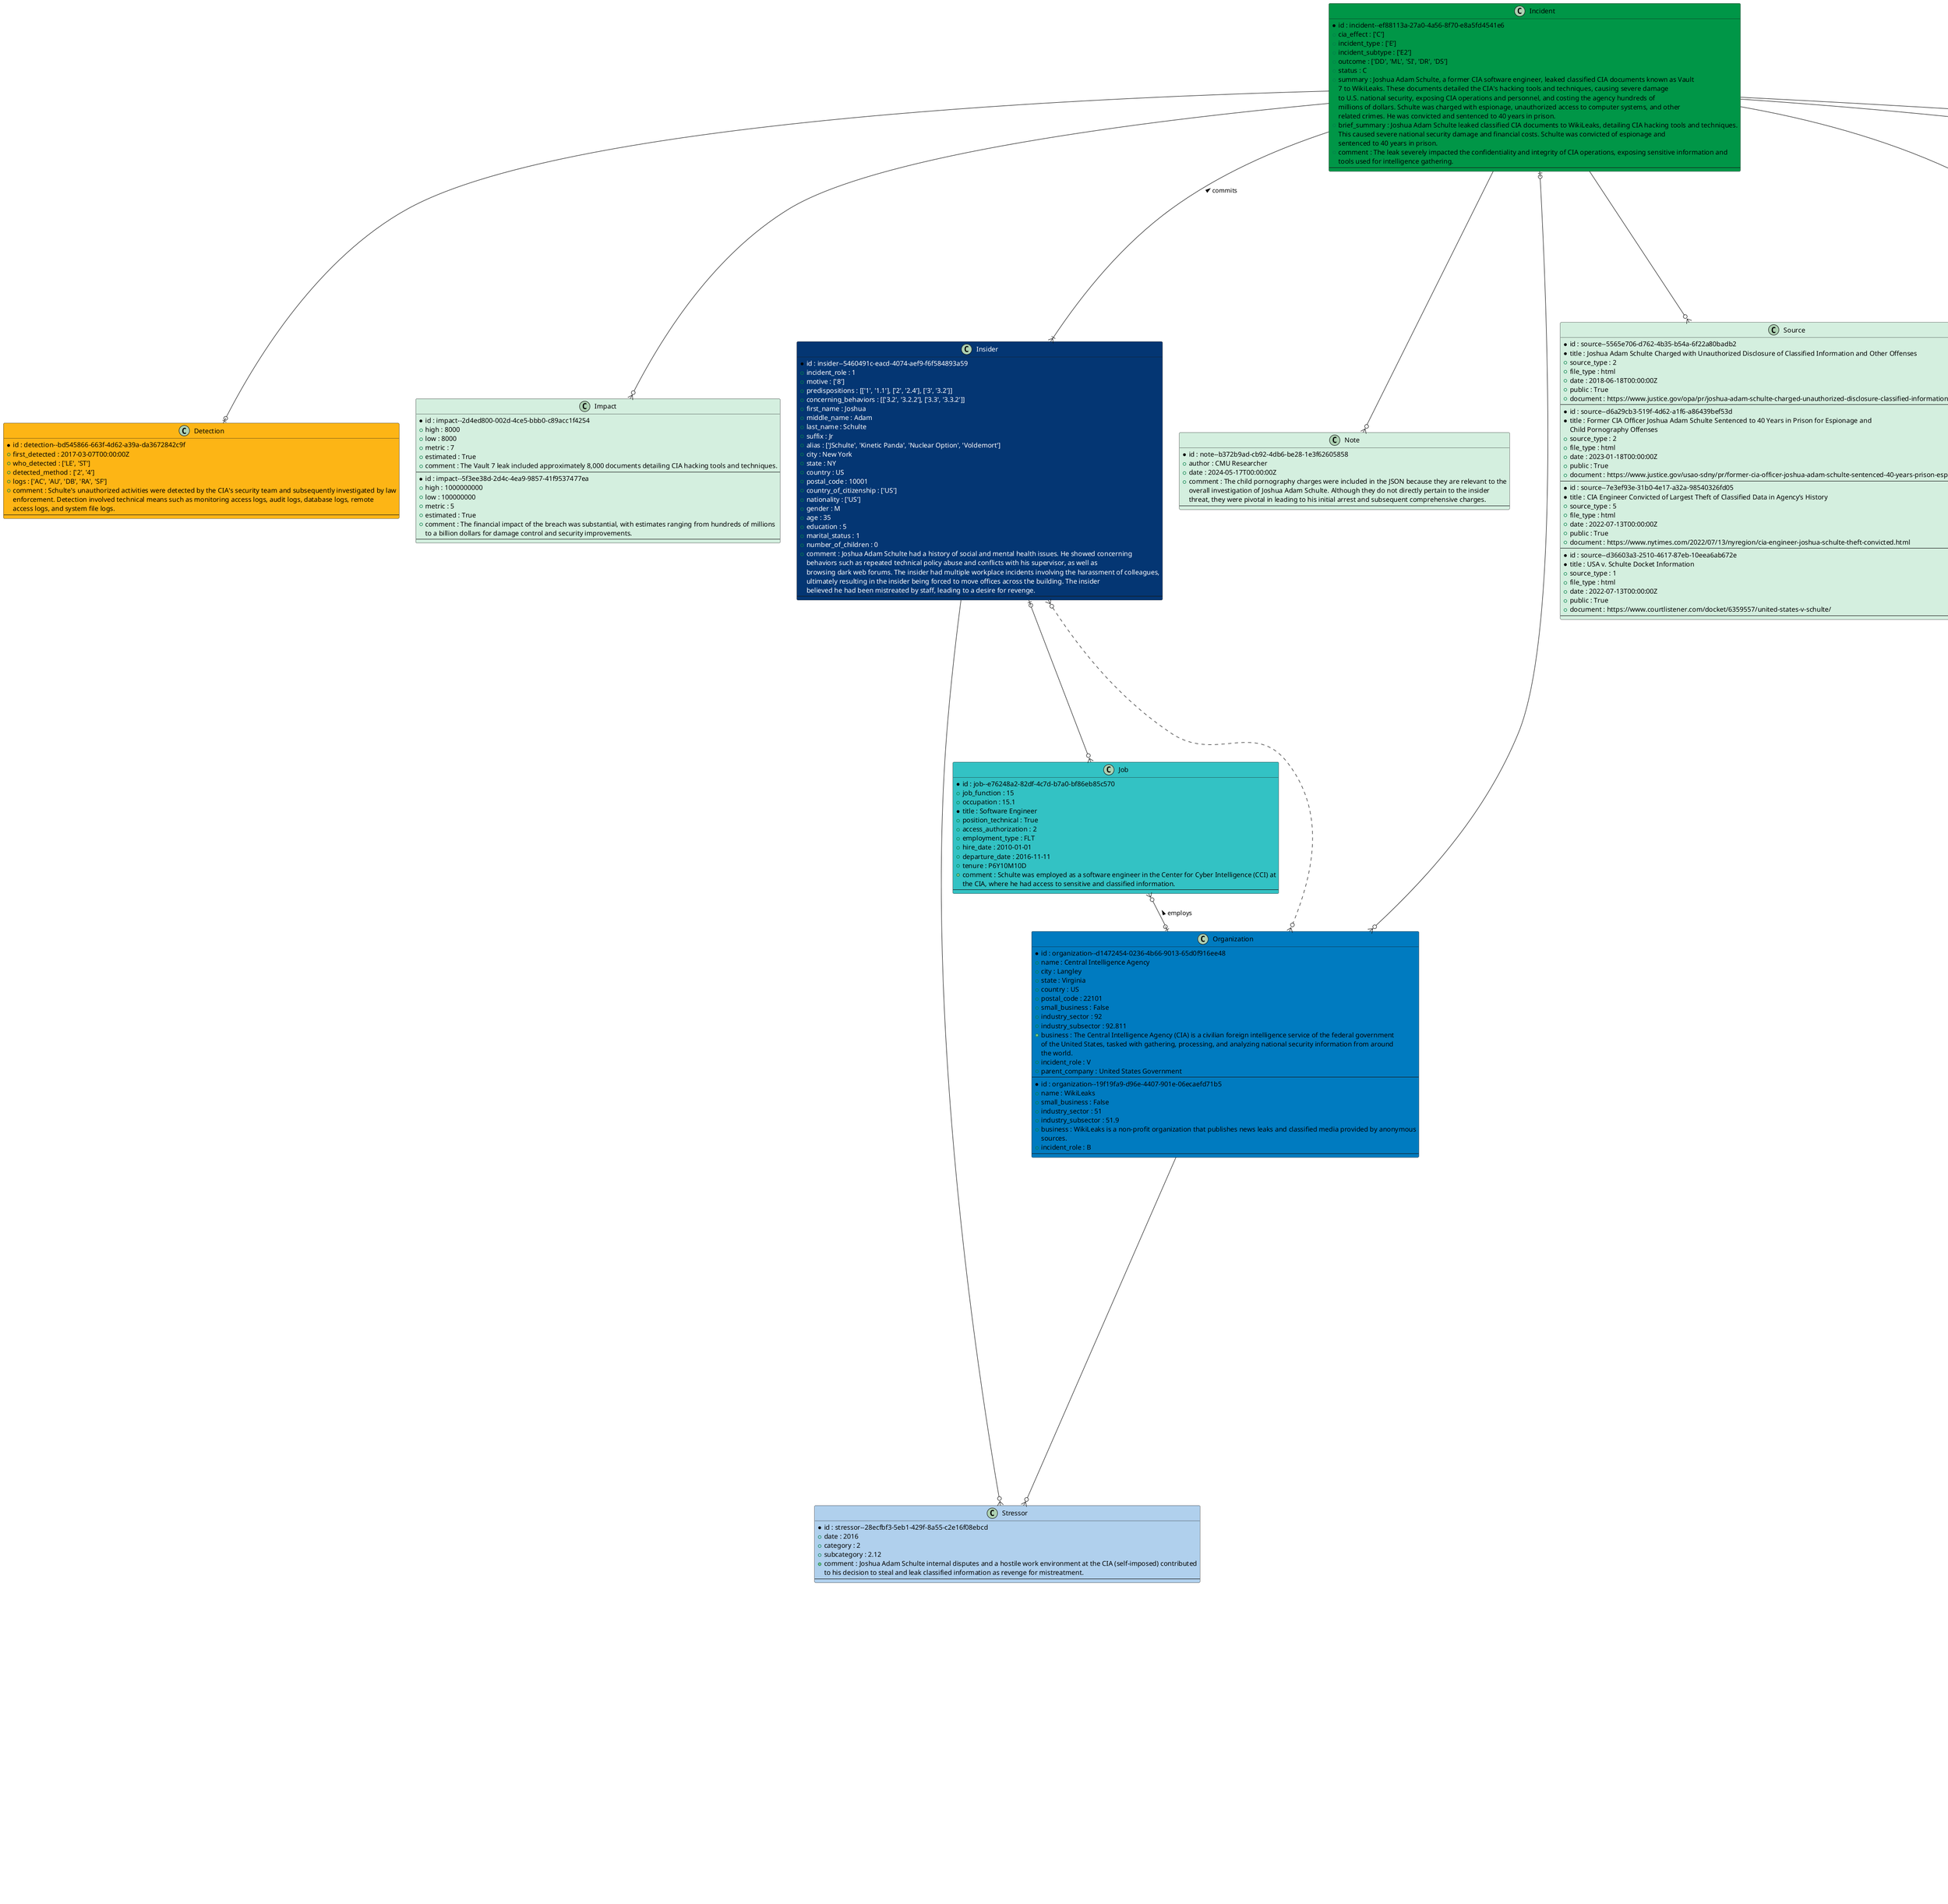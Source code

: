 @startuml Example1

Class Charge #f9b8bd {
* id : charge--2bc9e36b-53c3-44fa-8997-ccb5d8ac9418 
* title : 18 U.S.C. 
+ section : 793(e) 
+ nature_of_offense : Illegal gathering and transmission of national defense information. 
+ count : 3
+ plea : 3 
+ plea_bargain : False
+ disposition : 2 
---
}
Class Charge #f9b8bd {
* id : charge--0572191b-beef-484c-841f-149a9f17fd8f 
* title : 18 U.S.C. 
+ section : 641 
+ nature_of_offense : Theft of government property. 
+ count : 1
+ plea : 3 
+ plea_bargain : False
+ disposition : 2 
---
}
Class Charge #f9b8bd {
* id : charge--868f7fd1-b492-40a4-b21f-f5a31cd5e219 
* title : 18 U.S.C. 
+ section : 1030(a)(1) 
+ nature_of_offense : Unauthorized access to a computer to obtain classified information. 
+ count : 1
+ plea : 3 
+ plea_bargain : False
+ disposition : 2 
---
}
Class Charge #f9b8bd {
* id : charge--d59dd57a-96b5-472f-a788-dcdb30ec5cb6 
* title : 18 U.S.C. 
+ section : 1030(a)(2) 
+ nature_of_offense : Unauthorized access to a computer to obtain information from a department or agency of the 
U.S. 
+ count : 1
+ plea : 3 
+ plea_bargain : False
+ disposition : 2 
---
}
Class Charge #f9b8bd {
* id : charge--cc6be1c8-5c76-4286-84a0-2b456a288c13 
* title : 18 U.S.C. 
+ section : 1030(a)(5)(A) 
+ nature_of_offense : Causing transmission of harmful computer commands. 
+ count : 1
+ plea : 3 
+ plea_bargain : False
+ disposition : 2 
---
}
Class Charge #f9b8bd {
* id : charge--9259e182-5643-4a4d-b078-4bb251fe2595 
* title : 18 U.S.C. 
+ section : 1519 
+ nature_of_offense : Obstruction of justice. 
+ count : 1
+ plea : 3 
+ plea_bargain : False
+ disposition : 2 
---
}
Class Charge #f9b8bd {
* id : charge--10b415ea-7ea6-4068-b394-db1d18349b92 
* title : 18 U.S.C. 
+ section : 2252A(a)(2)(A) 
+ nature_of_offense : Receipt of child pornography. 
+ count : 1
+ plea : 3 
+ plea_bargain : False
+ disposition : 2 
---
}
Class Charge #f9b8bd {
* id : charge--4ded5348-219f-4d74-851e-f7803b49e35e 
* title : 18 U.S.C. 
+ section : 2252A(a)(5)(B) 
+ nature_of_offense : Possession of child pornography. 
+ count : 1
+ plea : 3 
+ plea_bargain : False
+ disposition : 2 
---
}
Class Charge #f9b8bd {
* id : charge--a919f8e3-0674-4269-bc8a-d71a539018e1 
* title : 18 U.S.C. 
+ section : 2252A(a)(1) 
+ nature_of_offense : Transportation of child pornography. 
+ count : 1
+ plea : 3 
+ plea_bargain : False
+ disposition : 2 
---
}
Class CourtCase #f9b8bd {
* id : court-case--0e430311-72ee-4776-be74-3c1969d141c0 
+ case_number : 17 Cr. 548 (PAC) 
+ case_title : USA vs. Schulte 
+ court_country : United States 
+ court_state : New York 
+ court_district : Southern District of New York 
+ court_type : 1 
+ case_type : 2 
+ defendant : ['Joshua Adam Schulte']
+ plaintiff : ['United States of America']
+ comment : This case involved multiple charges against Joshua Adam Schulte, including espionage and unauthorized disclosure of 
classified information to WikiLeaks (known as the Vault 7 leak), computer hacking, unauthorized access to 
CIA computer systems, causing transmission of harmful computer commands, and receipt, possession, and transportation of 
child pornography. 
---
}
Class Detection #FDB515 {
* id : detection--bd545866-663f-4d62-a39a-da3672842c9f 
+ first_detected : 2017-03-07T00:00:00Z 
+ who_detected : ['LE', 'ST']
+ detected_method : ['2', '4']
+ logs : ['AC', 'AU', 'DB', 'RA', 'SF']
+ comment : Schulte's unauthorized activities were detected by the CIA's security team and subsequently investigated by law 
enforcement. Detection involved technical means such as monitoring access logs, audit logs, database logs, remote 
access logs, and system file logs. 
---
}
Class Impact #D4EFDF {
* id : impact--2d4ed800-002d-4ce5-bbb0-c89acc1f4254 
+ high : 8000
+ low : 8000
+ metric : 7 
+ estimated : True
+ comment : The Vault 7 leak included approximately 8,000 documents detailing CIA hacking tools and techniques. 
---
}
Class Impact #D4EFDF {
* id : impact--5f3ee38d-2d4c-4ea9-9857-41f9537477ea 
+ high : 1000000000
+ low : 100000000
+ metric : 5 
+ estimated : True
+ comment : The financial impact of the breach was substantial, with estimates ranging from hundreds of millions 
to a billion dollars for damage control and security improvements. 
---
}
Class Incident #009647 {
* id : incident--ef88113a-27a0-4a56-8f70-e8a5fd4541e6 
+ cia_effect : ['C']
+ incident_type : ['E']
+ incident_subtype : ['E2']
+ outcome : ['DD', 'ML', 'SI', 'DR', 'DS']
+ status : C 
+ summary : Joshua Adam Schulte, a former CIA software engineer, leaked classified CIA documents known as Vault 
7 to WikiLeaks. These documents detailed the CIA's hacking tools and techniques, causing severe damage 
to U.S. national security, exposing CIA operations and personnel, and costing the agency hundreds of 
millions of dollars. Schulte was charged with espionage, unauthorized access to computer systems, and other 
related crimes. He was convicted and sentenced to 40 years in prison. 
+ brief_summary : Joshua Adam Schulte leaked classified CIA documents to WikiLeaks, detailing CIA hacking tools and techniques. 
This caused severe national security damage and financial costs. Schulte was convicted of espionage and 
sentenced to 40 years in prison. 
+ comment : The leak severely impacted the confidentiality and integrity of CIA operations, exposing sensitive information and 
tools used for intelligence gathering. 
---
}
Class Insider #043673;text:white {
* id : insider--5460491c-eacd-4074-aef9-f6f584893a59 
+ incident_role : 1 
+ motive : ['8']
+ predispositions : [['1', '1.1'], ['2', '2.4'], ['3', '3.2']]
+ concerning_behaviors : [['3.2', '3.2.2'], ['3.3', '3.3.2']]
+ first_name : Joshua 
+ middle_name : Adam 
+ last_name : Schulte 
+ suffix : Jr 
+ alias : ['JSchulte', 'Kinetic Panda', 'Nuclear Option', 'Voldemort']
+ city : New York 
+ state : NY 
+ country : US 
+ postal_code : 10001
+ country_of_citizenship : ['US']
+ nationality : ['US']
+ gender : M 
+ age : 35
+ education : 5 
+ marital_status : 1 
+ number_of_children : 0
+ comment : Joshua Adam Schulte had a history of social and mental health issues. He showed concerning 
behaviors such as repeated technical policy abuse and conflicts with his supervisor, as well as 
browsing dark web forums. The insider had multiple workplace incidents involving the harassment of colleagues, 
ultimately resulting in the insider being forced to move offices across the building. The insider 
believed he had been mistreated by staff, leading to a desire for revenge. 
---
}
Class Job #33c2C4 {
* id : job--e76248a2-82df-4c7d-b7a0-bf86eb85c570 
+ job_function : 15 
+ occupation : 15.1 
* title : Software Engineer 
+ position_technical : True
+ access_authorization : 2 
+ employment_type : FLT 
+ hire_date : 2010-01-01 
+ departure_date : 2016-11-11 
+ tenure : P6Y10M10D 
+ comment : Schulte was employed as a software engineer in the Center for Cyber Intelligence (CCI) at 
the CIA, where he had access to sensitive and classified information. 
---
}
Class LegalResponse #f9b8bd {
* id : legal-response--b318c37b-2f76-421f-bf12-0833e836b00c 
+ law_enforcement_contacted : 2017-03-07 
+ insider_arrested : 2017-08-24 
+ insider_charged : 2018-06 
+ insider_pleads : 2018-06 
+ insider_judgment : 2022-07-13 
+ insider_sentenced : 2024-02-01 
+ comment : Joshua Adam Schulte was investigated and charged for multiple offenses, including espionage, unauthorized disclosure of 
classified information (Vault 7 leaks), computer hacking, and possession of child pornography. The judgment date 
is in relation to the charges specifically related to the dissemination of the Stolen CIA 
Files. 
---
}
Class Note #D4EFDF {
* id : note--b372b9ad-cb92-4db6-be28-1e3f62605858 
+ author : CMU Researcher 
+ date : 2024-05-17T00:00:00Z 
+ comment : The child pornography charges were included in the JSON because they are relevant to the 
overall investigation of Joshua Adam Schulte. Although they do not directly pertain to the insider 
threat, they were pivotal in leading to his initial arrest and subsequent comprehensive charges. 
---
}
Class Organization #007BC0 {
* id : organization--d1472454-0236-4b66-9013-65d0f916ee48 
+ name : Central Intelligence Agency 
+ city : Langley 
+ state : Virginia 
+ country : US 
+ postal_code : 22101
+ small_business : False
+ industry_sector : 92 
+ industry_subsector : 92.811 
+ business : The Central Intelligence Agency (CIA) is a civilian foreign intelligence service of the federal government 
of the United States, tasked with gathering, processing, and analyzing national security information from around 
the world. 
+ incident_role : V 
+ parent_company : United States Government 
---
}
Class Organization #007BC0 {
* id : organization--19f19fa9-d96e-4407-901e-06ecaefd71b5 
+ name : WikiLeaks 
+ small_business : False
+ industry_sector : 51 
+ industry_subsector : 51.9 
+ business : WikiLeaks is a non-profit organization that publishes news leaks and classified media provided by anonymous 
sources. 
+ incident_role : B 
---
}
Class Response #EF3A47 {
* id : response--f42fc7ae-48a1-48f9-bf84-0d4b13f7a64c 
+ technical_controls : [['1', '2016-11-01'], ['2', '2016-11-01']]
+ behavioral_controls : [['4', '2016-11-01']]
+ investigated_by : ['4', '7']
+ investigation_events : [['1', '2017-03-07'], ['2', '2017-03-07'], ['3', '2018-06-18']]
+ comment : Schulte left the CIA in November of 2016, before departing from the agency planted a 
service to still allow remote access to government files and databases, which he used to 
access classified information post departure. 
---
}
Class Sentence #f9b8bd {
* id : sentence--21e74a96-ba47-46fe-8338-736ab19552ba 
+ sentence_type : 9 
+ quantity : 40
+ metric : 4 
+ concurrency : False
---
}
Class Sentence #f9b8bd {
* id : sentence--1141c372-543a-42f5-a640-c88b8ab16ae2 
+ sentence_type : 16 
+ quantity : 60
+ metric : 4 
+ concurrency : True
+ comment : Lifetime supervised release, to run concurrently. 
---
}
Class Source #D4EFDF {
* id : source--5565e706-d762-4b35-b54a-6f22a80badb2 
* title : Joshua Adam Schulte Charged with Unauthorized Disclosure of Classified Information and Other Offenses 
+ source_type : 2 
+ file_type : html 
+ date : 2018-06-18T00:00:00Z 
+ public : True
+ document : https://www.justice.gov/opa/pr/joshua-adam-schulte-charged-unauthorized-disclosure-classified-information-and-other-offenses 
---
}
Class Source #D4EFDF {
* id : source--d6a29cb3-519f-4d62-a1f6-a86439bef53d 
* title : Former CIA Officer Joshua Adam Schulte Sentenced to 40 Years in Prison for Espionage and 
Child Pornography Offenses 
+ source_type : 2 
+ file_type : html 
+ date : 2023-01-18T00:00:00Z 
+ public : True
+ document : https://www.justice.gov/usao-sdny/pr/former-cia-officer-joshua-adam-schulte-sentenced-40-years-prison-espionage-and-child 
---
}
Class Source #D4EFDF {
* id : source--7e3ef93e-31b0-4e17-a32a-98540326fd05 
* title : CIA Engineer Convicted of Largest Theft of Classified Data in Agency’s History 
+ source_type : 5 
+ file_type : html 
+ date : 2022-07-13T00:00:00Z 
+ public : True
+ document : https://www.nytimes.com/2022/07/13/nyregion/cia-engineer-joshua-schulte-theft-convicted.html 
---
}
Class Source #D4EFDF {
* id : source--d36603a3-2510-4617-87eb-10eea6ab672e 
* title : USA v. Schulte Docket Information 
+ source_type : 1 
+ file_type : html 
+ date : 2022-07-13T00:00:00Z 
+ public : True
+ document : https://www.courtlistener.com/docket/6359557/united-states-v-schulte/ 
---
}
Class Stressor #b0d0ed {
* id : stressor--28ecfbf3-5eb1-429f-8a55-c2e16f08ebcd 
+ date : 2016 
+ category : 2 
+ subcategory : 2.12 
+ comment : Joshua Adam Schulte internal disputes and a hostile work environment at the CIA (self-imposed) contributed 
to his decision to steal and leak classified information as revenge for mistreatment. 
---
}
Class Target #D4EFDF {
* id : target--2a6f542f-a3e6-43e9-b628-cc9c97765276 
+ asset_type : 2 
+ category : 2.3 
+ subcategory : 2.3.1 
+ format : 1 
+ owner : O 
+ sensitivity : ['4', '5', '6', '7']
+ description : Classified CIA information related to hacking tools and techniques disclosed to WikiLeaks as part of 
the Vault 7 leaks. 
---
}
Class TTP #A456ED {
* id : ttp--a181e814-aa3a-411e-ae79-79ceba48e36a 
+ date : 2016-04-20T14:00:00Z 
+ sequence_num : 1
+ observed : True
+ number_of_times : 2
+ ttp_vocab : IIDES 
+ tactic : 7 
+ technique : 7.3 
+ location : 1 
+ hours : 1 
+ device : ['1']
+ channel : ['1', '4', '5']
+ description : Schulte used a personal email account to exfiltrate classified CIA information from the organization's database 
server to his personal computer. 
---
}
Class TTP #A456ED {
* id : ttp--a154e814-aa3a-411e-ae79-79ceba48e79b 
+ date : 2016-04-20T14:00:00Z 
+ sequence_num : 2
+ observed : True
+ number_of_times : 1
+ ttp_vocab : IIDES 
+ tactic : 7 
+ technique : 7.2 
+ location : 2 
+ hours : 2 
+ device : ['7']
+ channel : ['9']
+ description : Schulte then loaded the data on a removable media disk 
---
}
Class TTP #A456ED {
* id : ttp--a154e814-aa3a-411e-ae79-79ceba48e77b 
+ date : 2016-04-20T14:00:00Z 
+ sequence_num : 2
+ observed : True
+ number_of_times : 2
+ ttp_vocab : IIDES 
+ tactic : 4 
+ technique : 4.1 
+ location : 1 
+ hours : 1 
+ device : ['1']
+ channel : ['9']
+ description : Before leaving the CIA, Schulte planted a backdoor into the CIA network 
---
}
Class TTP #A456ED {
* id : ttp--a154e814-aa3a-411e-ae79-79ceba48e76b 
+ date : 2016-04-20T14:00:00Z 
+ sequence_num : 3
+ observed : True
+ number_of_times : 1
+ ttp_vocab : IIDES 
+ tactic : 7 
+ technique : 7.9 
+ location : 2 
+ hours : 2 
+ device : ['4']
+ channel : ['1', '5', '9']
+ description : After leaving the CIA, Schulte hosted a server on the CIA's network to continue accessing 
and exfiltrating classified data. 
---
}
Incident --|{ Insider : commits <
Job }o--o| Organization : employs <
Insider |o--o{ Job
Organization }o--o| Incident
Insider }o..o{ Organization
Incident --o{ Impact
Incident --o{ Target
Incident --o{ Source
Incident --o{ Note
CourtCase ||--o{ Charge
CourtCase ||--o{ Sentence
Incident --o| Detection
Incident --o| Response
Response ||--o| LegalResponse
LegalResponse ||--o{ CourtCase
Organization --o{ Stressor
Stressor }o-- Insider
Incident --o{ TTP
@enduml